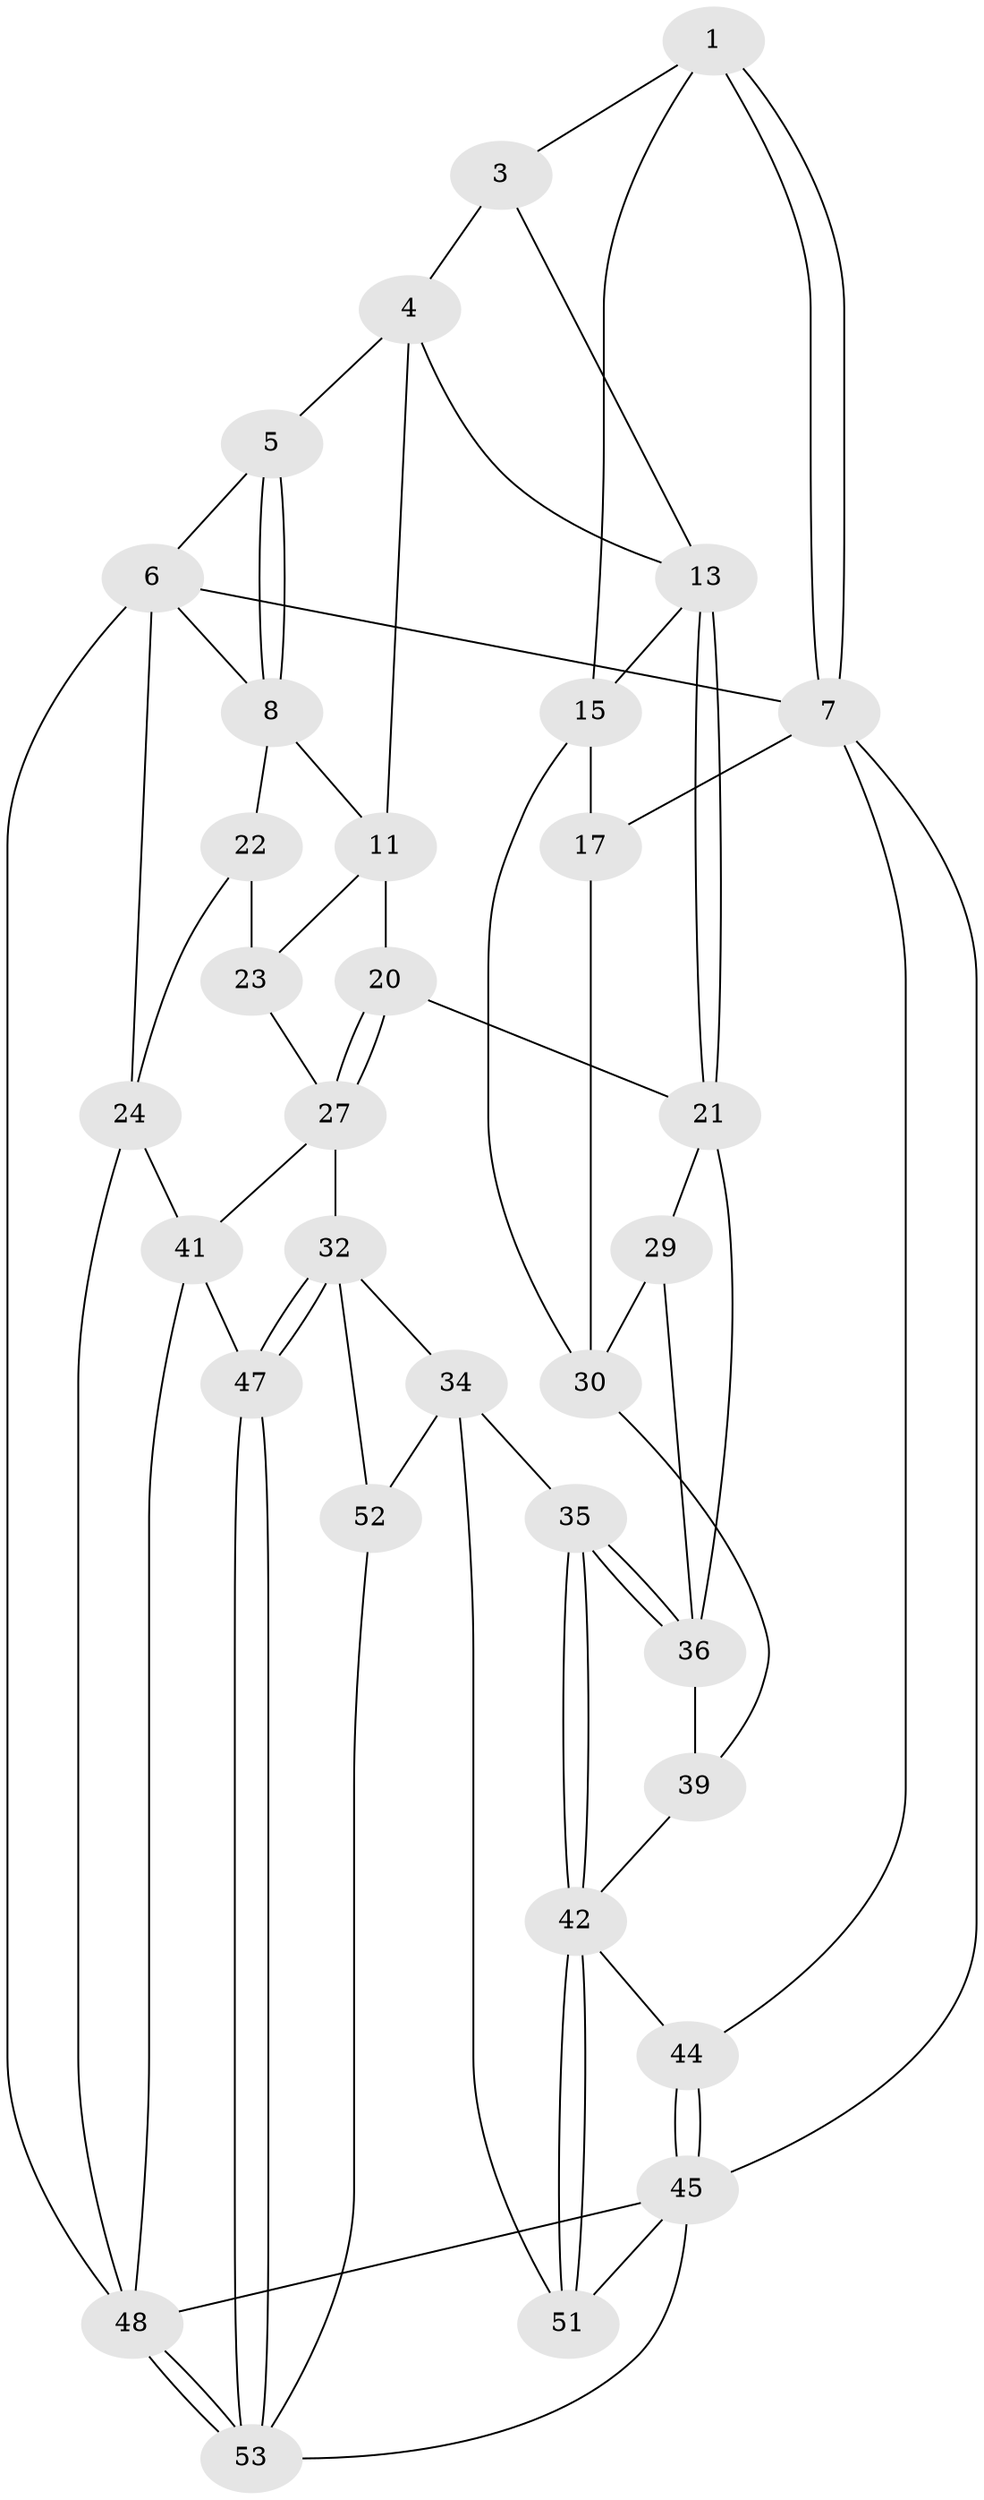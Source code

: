 // Generated by graph-tools (version 1.1) at 2025/24/03/03/25 07:24:33]
// undirected, 33 vertices, 72 edges
graph export_dot {
graph [start="1"]
  node [color=gray90,style=filled];
  1 [pos="+0.23908209170922995+0",super="+2"];
  3 [pos="+0.5771871134000446+0.036438849035076916"];
  4 [pos="+0.6220963924530186+0",super="+12"];
  5 [pos="+0.681942452445731+0"];
  6 [pos="+0.189995997172317+0",super="+10"];
  7 [pos="+0+0.33996553062509255",super="+18"];
  8 [pos="+0.945961431655112+0",super="+9"];
  11 [pos="+0.7935107609690577+0.205489469554588",super="+19"];
  13 [pos="+0.608320446167428+0.2876740521089236",super="+14"];
  15 [pos="+0.3202237675691917+0.25385762719619565",super="+16"];
  17 [pos="+0.2784621555508317+0.31415790280753336"];
  20 [pos="+0.7581823706453139+0.36827877773831436"];
  21 [pos="+0.6364547592271649+0.36902161901198965",super="+28"];
  22 [pos="+0.9216683133537061+0.2696184523607859",super="+25"];
  23 [pos="+0.865134800891894+0.2867351747180592",super="+26"];
  24 [pos="+1+0.5141024677931387",super="+40"];
  27 [pos="+0.8357509686759397+0.4816144274356813",super="+31"];
  29 [pos="+0.42770447193692124+0.4159071747484773"];
  30 [pos="+0.40834537705697116+0.40617445149354425",super="+37"];
  32 [pos="+0.7163257537709558+0.6682693686762626",super="+33"];
  34 [pos="+0.6920115749664266+0.6692670777239279",super="+50"];
  35 [pos="+0.6416742020140959+0.6274784760923912"];
  36 [pos="+0.5962966314954804+0.5425935449140488",super="+38"];
  39 [pos="+0.3543594156421467+0.653297955874266"];
  41 [pos="+0.8401295457947714+0.6770411024597047",super="+46"];
  42 [pos="+0.33325172426276783+0.7178627572539815",super="+43"];
  44 [pos="+0.007587203368191594+0.44895806822518053"];
  45 [pos="+0+1",super="+55"];
  47 [pos="+0.8863350437529515+0.8954456536607899"];
  48 [pos="+1+1",super="+49"];
  51 [pos="+0.33420066692303985+0.8637713482072715"];
  52 [pos="+0.6829724650060357+0.8995530896060898"];
  53 [pos="+0.8371944883649723+1",super="+54"];
  1 -- 7;
  1 -- 7;
  1 -- 3;
  1 -- 15;
  3 -- 4;
  3 -- 13;
  4 -- 5;
  4 -- 11;
  4 -- 13;
  5 -- 6;
  5 -- 8;
  5 -- 8;
  6 -- 7;
  6 -- 8;
  6 -- 24;
  6 -- 48;
  7 -- 45;
  7 -- 17;
  7 -- 44;
  8 -- 11;
  8 -- 22;
  11 -- 20;
  11 -- 23;
  13 -- 21;
  13 -- 21;
  13 -- 15;
  15 -- 17;
  15 -- 30;
  17 -- 30;
  20 -- 21;
  20 -- 27;
  20 -- 27;
  21 -- 29;
  21 -- 36;
  22 -- 23 [weight=2];
  22 -- 24;
  23 -- 27;
  24 -- 41;
  24 -- 48;
  27 -- 32;
  27 -- 41;
  29 -- 30;
  29 -- 36;
  30 -- 39;
  32 -- 47;
  32 -- 47;
  32 -- 34;
  32 -- 52;
  34 -- 35;
  34 -- 51;
  34 -- 52;
  35 -- 36;
  35 -- 36;
  35 -- 42;
  35 -- 42;
  36 -- 39;
  39 -- 42;
  41 -- 48;
  41 -- 47;
  42 -- 51;
  42 -- 51;
  42 -- 44;
  44 -- 45;
  44 -- 45;
  45 -- 48;
  45 -- 51;
  45 -- 53;
  47 -- 53;
  47 -- 53;
  48 -- 53;
  48 -- 53;
  52 -- 53;
}
